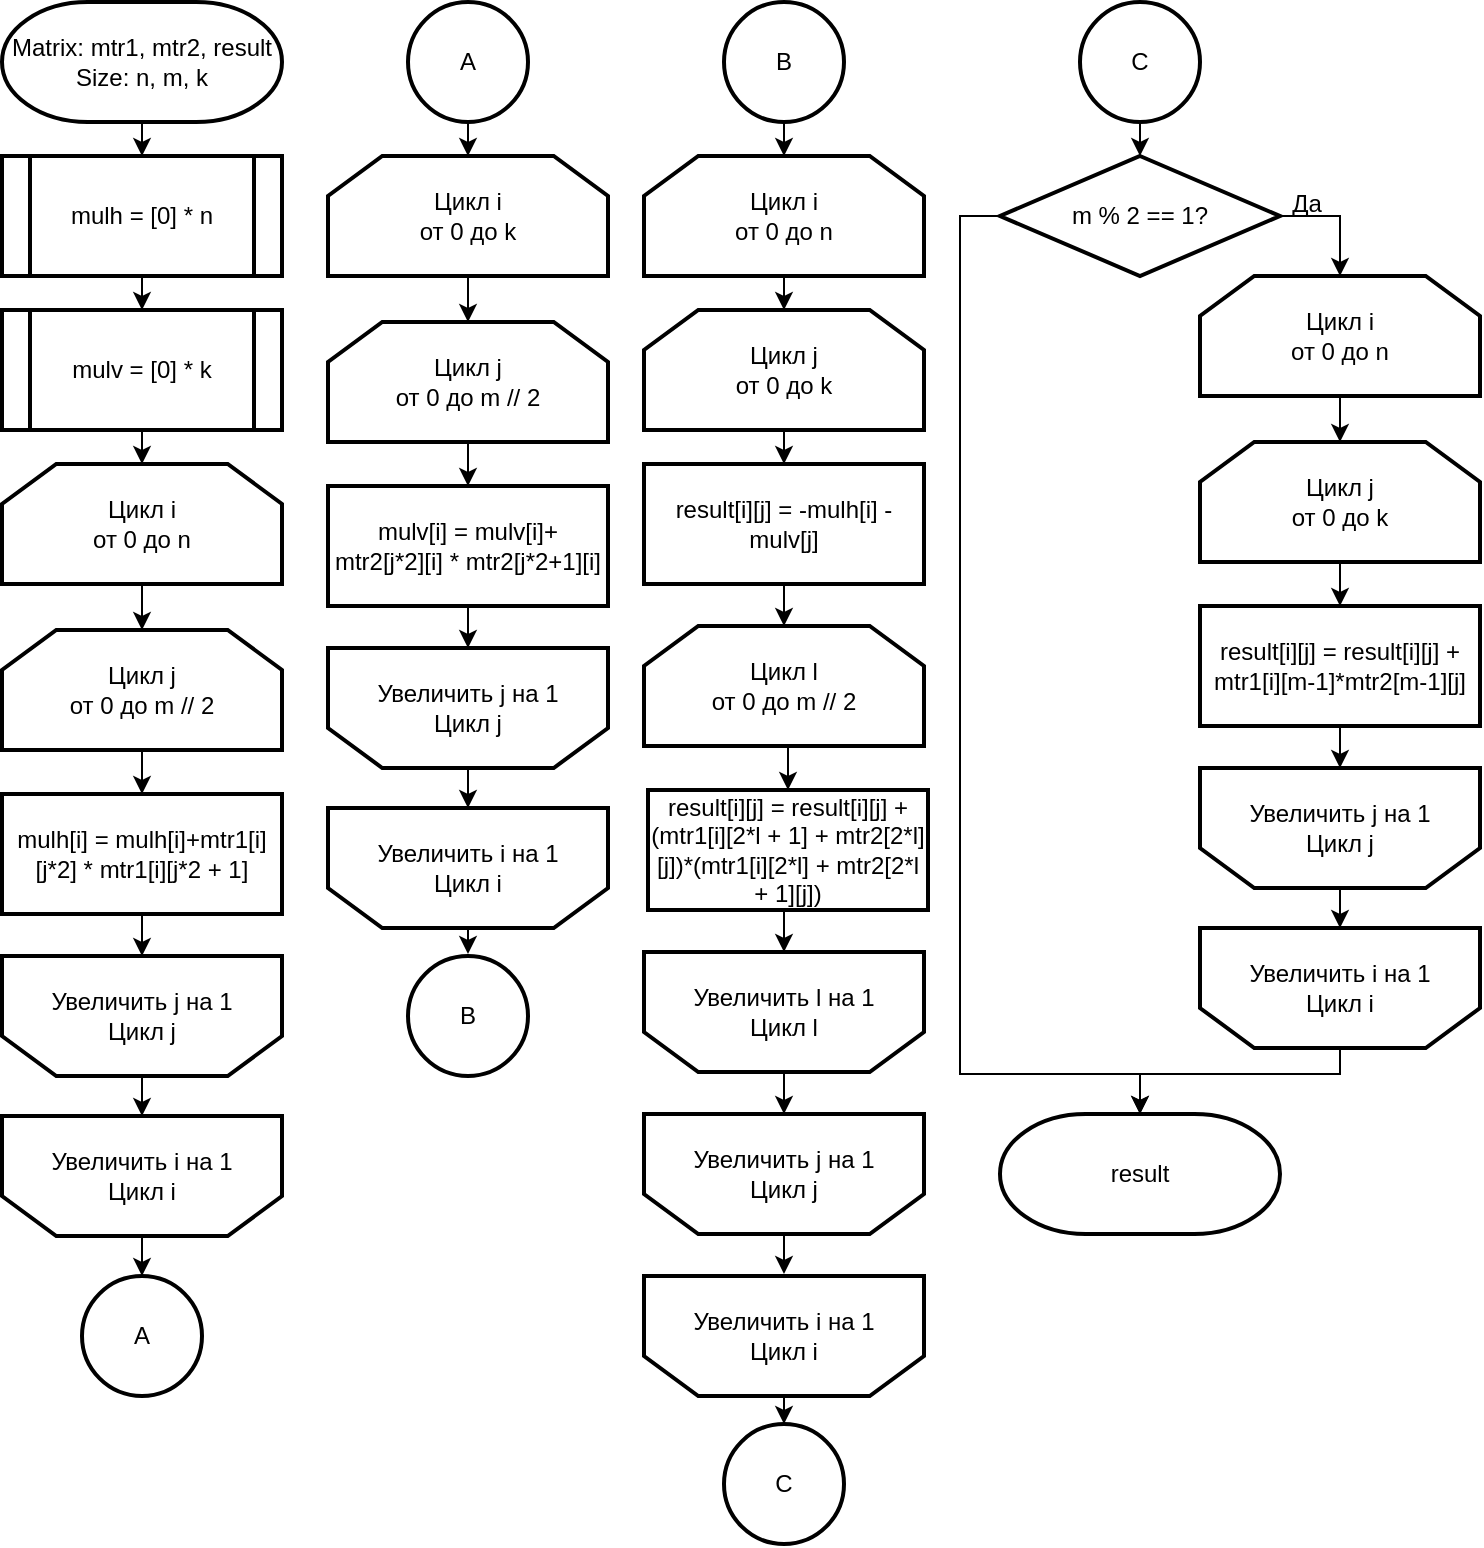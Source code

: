 <mxfile version="13.7.6" type="device"><diagram id="rS2bClkxQENwXCwaj_Ks" name="Page-1"><mxGraphModel dx="1382" dy="764" grid="0" gridSize="10" guides="1" tooltips="1" connect="1" arrows="1" fold="1" page="1" pageScale="1" pageWidth="827" pageHeight="1169" math="0" shadow="0"><root><mxCell id="0"/><mxCell id="1" parent="0"/><mxCell id="GzjgGT_qr_efFjNHgkAC-22" style="edgeStyle=orthogonalEdgeStyle;rounded=0;orthogonalLoop=1;jettySize=auto;html=1;exitX=0.5;exitY=1;exitDx=0;exitDy=0;exitPerimeter=0;entryX=0.5;entryY=0;entryDx=0;entryDy=0;" edge="1" parent="1" source="GzjgGT_qr_efFjNHgkAC-2"><mxGeometry relative="1" as="geometry"><mxPoint x="113" y="90" as="targetPoint"/></mxGeometry></mxCell><mxCell id="GzjgGT_qr_efFjNHgkAC-2" value="Matrix: mtr1, mtr2, result&lt;br&gt;Size: n, m, k" style="strokeWidth=2;html=1;shape=mxgraph.flowchart.terminator;whiteSpace=wrap;" vertex="1" parent="1"><mxGeometry x="43" y="13" width="140" height="60" as="geometry"/></mxCell><mxCell id="GzjgGT_qr_efFjNHgkAC-3" style="edgeStyle=orthogonalEdgeStyle;rounded=0;orthogonalLoop=1;jettySize=auto;html=1;exitX=0.5;exitY=1;exitDx=0;exitDy=0;exitPerimeter=0;entryX=0.5;entryY=0;entryDx=0;entryDy=0;entryPerimeter=0;" edge="1" parent="1" target="GzjgGT_qr_efFjNHgkAC-8"><mxGeometry relative="1" as="geometry"><mxPoint x="113" y="305" as="sourcePoint"/></mxGeometry></mxCell><mxCell id="GzjgGT_qr_efFjNHgkAC-4" value="Цикл i&lt;br&gt;от 0 до n" style="strokeWidth=2;html=1;shape=stencil(rZVNb4MwDIZ/Ta5VIFpXjlPWnapeetg5pe6ICgkKWbv9+6W4aHwMxrxKHPBreB9sbIUJWWWqBBZzowpg4pnF8cbaMggbXWgfwnCbYWLJMbxgmKwwVFUJqUftrJxW+xwwU3lnT3DRB39z0CYDh65izfhTeOZ6CZlaY4KJtqbqZFr5YKa0Ce/yDzTjiwfEfN5ijMpAKMCD66jf5W1RYPELmRTNI+0IpG5FDfc30uvfSRGNtKZ0r8+KZsK2hLr4gsc9XLKayduReAm1OlIvm60jVDfCEzIoYwso5F6lpzdn383hx68s1XW5B4kmXdgztIau16upBjQOuTYth8d/O/QaeAeLJcGC39mBUgblb6S5rWBiaIM+mIhaHRkjIY/WwcR8HXWe4zkyNroDg1rFc60WvgA=);whiteSpace=wrap;" vertex="1" parent="1"><mxGeometry x="43" y="244" width="140" height="60" as="geometry"/></mxCell><mxCell id="GzjgGT_qr_efFjNHgkAC-5" style="edgeStyle=orthogonalEdgeStyle;rounded=0;orthogonalLoop=1;jettySize=auto;html=1;exitX=0.5;exitY=0;exitDx=0;exitDy=0;exitPerimeter=0;entryX=0.5;entryY=0;entryDx=0;entryDy=0;entryPerimeter=0;" edge="1" parent="1" source="GzjgGT_qr_efFjNHgkAC-6"><mxGeometry relative="1" as="geometry"><mxPoint x="113" y="650" as="targetPoint"/></mxGeometry></mxCell><mxCell id="GzjgGT_qr_efFjNHgkAC-6" value="&lt;span style=&quot;background-color: rgb(255 , 255 , 255)&quot;&gt;Увеличить i на 1&lt;/span&gt;&lt;br&gt;&lt;span style=&quot;background-color: rgb(255 , 255 , 255)&quot;&gt;Цикл i&lt;/span&gt;" style="strokeWidth=2;html=1;shape=stencil(rZVNb4MwDIZ/Ta5VIFpXjlPWnapeetg5pe6ICgkKWbv9+6W4aHwMxrxKHPBreB9sbIUJWWWqBBZzowpg4pnF8cbaMggbXWgfwnCbYWLJMbxgmKwwVFUJqUftrJxW+xwwU3lnT3DRB39z0CYDh65izfhTeOZ6CZlaY4KJtqbqZFr5YKa0Ce/yDzTjiwfEfN5ijMpAKMCD66jf5W1RYPELmRTNI+0IpG5FDfc30uvfSRGNtKZ0r8+KZsK2hLr4gsc9XLKayduReAm1OlIvm60jVDfCEzIoYwso5F6lpzdn383hx68s1XW5B4kmXdgztIau16upBjQOuTYth8d/O/QaeAeLJcGC39mBUgblb6S5rWBiaIM+mIhaHRkjIY/WwcR8HXWe4zkyNroDg1rFc60WvgA=);whiteSpace=wrap;flipV=1;" vertex="1" parent="1"><mxGeometry x="43" y="570" width="140" height="60" as="geometry"/></mxCell><mxCell id="GzjgGT_qr_efFjNHgkAC-8" value="Цикл j&lt;br&gt;от 0 до m // 2" style="strokeWidth=2;html=1;shape=stencil(rZVNb4MwDIZ/Ta5VIFpXjlPWnapeetg5pe6ICgkKWbv9+6W4aHwMxrxKHPBreB9sbIUJWWWqBBZzowpg4pnF8cbaMggbXWgfwnCbYWLJMbxgmKwwVFUJqUftrJxW+xwwU3lnT3DRB39z0CYDh65izfhTeOZ6CZlaY4KJtqbqZFr5YKa0Ce/yDzTjiwfEfN5ijMpAKMCD66jf5W1RYPELmRTNI+0IpG5FDfc30uvfSRGNtKZ0r8+KZsK2hLr4gsc9XLKayduReAm1OlIvm60jVDfCEzIoYwso5F6lpzdn383hx68s1XW5B4kmXdgztIau16upBjQOuTYth8d/O/QaeAeLJcGC39mBUgblb6S5rWBiaIM+mIhaHRkjIY/WwcR8HXWe4zkyNroDg1rFc60WvgA=);whiteSpace=wrap;" vertex="1" parent="1"><mxGeometry x="43" y="327" width="140" height="60" as="geometry"/></mxCell><mxCell id="GzjgGT_qr_efFjNHgkAC-9" style="edgeStyle=orthogonalEdgeStyle;rounded=0;orthogonalLoop=1;jettySize=auto;html=1;exitX=0.5;exitY=0;exitDx=0;exitDy=0;exitPerimeter=0;entryX=0.5;entryY=1;entryDx=0;entryDy=0;entryPerimeter=0;" edge="1" parent="1" source="GzjgGT_qr_efFjNHgkAC-10" target="GzjgGT_qr_efFjNHgkAC-6"><mxGeometry relative="1" as="geometry"/></mxCell><mxCell id="GzjgGT_qr_efFjNHgkAC-10" value="&lt;span style=&quot;background-color: rgb(255 , 255 , 255)&quot;&gt;Увеличить j на 1&lt;/span&gt;&lt;br&gt;&lt;span style=&quot;background-color: rgb(255 , 255 , 255)&quot;&gt;Цикл j&lt;/span&gt;" style="strokeWidth=2;html=1;shape=stencil(rZVNb4MwDIZ/Ta5VIFpXjlPWnapeetg5pe6ICgkKWbv9+6W4aHwMxrxKHPBreB9sbIUJWWWqBBZzowpg4pnF8cbaMggbXWgfwnCbYWLJMbxgmKwwVFUJqUftrJxW+xwwU3lnT3DRB39z0CYDh65izfhTeOZ6CZlaY4KJtqbqZFr5YKa0Ce/yDzTjiwfEfN5ijMpAKMCD66jf5W1RYPELmRTNI+0IpG5FDfc30uvfSRGNtKZ0r8+KZsK2hLr4gsc9XLKayduReAm1OlIvm60jVDfCEzIoYwso5F6lpzdn383hx68s1XW5B4kmXdgztIau16upBjQOuTYth8d/O/QaeAeLJcGC39mBUgblb6S5rWBiaIM+mIhaHRkjIY/WwcR8HXWe4zkyNroDg1rFc60WvgA=);whiteSpace=wrap;flipV=1;" vertex="1" parent="1"><mxGeometry x="43" y="490" width="140" height="60" as="geometry"/></mxCell><mxCell id="GzjgGT_qr_efFjNHgkAC-11" style="edgeStyle=orthogonalEdgeStyle;rounded=0;orthogonalLoop=1;jettySize=auto;html=1;exitX=0.5;exitY=1;exitDx=0;exitDy=0;exitPerimeter=0;entryX=0.5;entryY=0;entryDx=0;entryDy=0;" edge="1" parent="1" target="GzjgGT_qr_efFjNHgkAC-16"><mxGeometry relative="1" as="geometry"><mxPoint x="113" y="387" as="sourcePoint"/></mxGeometry></mxCell><mxCell id="GzjgGT_qr_efFjNHgkAC-13" style="edgeStyle=orthogonalEdgeStyle;rounded=0;orthogonalLoop=1;jettySize=auto;html=1;exitX=0.5;exitY=0;exitDx=0;exitDy=0;exitPerimeter=0;entryX=0.5;entryY=1;entryDx=0;entryDy=0;entryPerimeter=0;" edge="1" parent="1" target="GzjgGT_qr_efFjNHgkAC-10"><mxGeometry relative="1" as="geometry"><mxPoint x="113" y="469" as="sourcePoint"/></mxGeometry></mxCell><mxCell id="GzjgGT_qr_efFjNHgkAC-16" value="mulh[i] = mulh[i]+mtr1[i][j*2] * mtr1[i][j*2 + 1]" style="whiteSpace=wrap;html=1;strokeWidth=2;" vertex="1" parent="1"><mxGeometry x="43" y="409" width="140" height="60" as="geometry"/></mxCell><mxCell id="GzjgGT_qr_efFjNHgkAC-23" style="edgeStyle=orthogonalEdgeStyle;rounded=0;orthogonalLoop=1;jettySize=auto;html=1;exitX=0.5;exitY=1;exitDx=0;exitDy=0;entryX=0.5;entryY=0;entryDx=0;entryDy=0;" edge="1" parent="1"><mxGeometry relative="1" as="geometry"><mxPoint x="113" y="150" as="sourcePoint"/><mxPoint x="113" y="167" as="targetPoint"/></mxGeometry></mxCell><mxCell id="GzjgGT_qr_efFjNHgkAC-24" style="edgeStyle=orthogonalEdgeStyle;rounded=0;orthogonalLoop=1;jettySize=auto;html=1;exitX=0.5;exitY=1;exitDx=0;exitDy=0;entryX=0.5;entryY=0;entryDx=0;entryDy=0;entryPerimeter=0;" edge="1" parent="1" target="GzjgGT_qr_efFjNHgkAC-4"><mxGeometry relative="1" as="geometry"><mxPoint x="113" y="227" as="sourcePoint"/></mxGeometry></mxCell><mxCell id="GzjgGT_qr_efFjNHgkAC-20" value="A" style="ellipse;whiteSpace=wrap;html=1;aspect=fixed;strokeWidth=2;" vertex="1" parent="1"><mxGeometry x="83" y="650" width="60" height="60" as="geometry"/></mxCell><mxCell id="GzjgGT_qr_efFjNHgkAC-36" style="edgeStyle=orthogonalEdgeStyle;rounded=0;orthogonalLoop=1;jettySize=auto;html=1;exitX=0.5;exitY=1;exitDx=0;exitDy=0;entryX=0.5;entryY=0;entryDx=0;entryDy=0;entryPerimeter=0;" edge="1" parent="1" source="GzjgGT_qr_efFjNHgkAC-26" target="GzjgGT_qr_efFjNHgkAC-28"><mxGeometry relative="1" as="geometry"/></mxCell><mxCell id="GzjgGT_qr_efFjNHgkAC-26" value="A" style="ellipse;whiteSpace=wrap;html=1;aspect=fixed;strokeWidth=2;" vertex="1" parent="1"><mxGeometry x="246" y="13" width="60" height="60" as="geometry"/></mxCell><mxCell id="GzjgGT_qr_efFjNHgkAC-27" style="edgeStyle=orthogonalEdgeStyle;rounded=0;orthogonalLoop=1;jettySize=auto;html=1;exitX=0.5;exitY=1;exitDx=0;exitDy=0;exitPerimeter=0;entryX=0.5;entryY=0;entryDx=0;entryDy=0;entryPerimeter=0;" edge="1" parent="1" target="GzjgGT_qr_efFjNHgkAC-30"><mxGeometry relative="1" as="geometry"><mxPoint x="276" y="151" as="sourcePoint"/></mxGeometry></mxCell><mxCell id="GzjgGT_qr_efFjNHgkAC-28" value="Цикл i&lt;br&gt;от 0 до k" style="strokeWidth=2;html=1;shape=stencil(rZVNb4MwDIZ/Ta5VIFpXjlPWnapeetg5pe6ICgkKWbv9+6W4aHwMxrxKHPBreB9sbIUJWWWqBBZzowpg4pnF8cbaMggbXWgfwnCbYWLJMbxgmKwwVFUJqUftrJxW+xwwU3lnT3DRB39z0CYDh65izfhTeOZ6CZlaY4KJtqbqZFr5YKa0Ce/yDzTjiwfEfN5ijMpAKMCD66jf5W1RYPELmRTNI+0IpG5FDfc30uvfSRGNtKZ0r8+KZsK2hLr4gsc9XLKayduReAm1OlIvm60jVDfCEzIoYwso5F6lpzdn383hx68s1XW5B4kmXdgztIau16upBjQOuTYth8d/O/QaeAeLJcGC39mBUgblb6S5rWBiaIM+mIhaHRkjIY/WwcR8HXWe4zkyNroDg1rFc60WvgA=);whiteSpace=wrap;" vertex="1" parent="1"><mxGeometry x="206" y="90" width="140" height="60" as="geometry"/></mxCell><mxCell id="GzjgGT_qr_efFjNHgkAC-40" style="edgeStyle=orthogonalEdgeStyle;rounded=0;orthogonalLoop=1;jettySize=auto;html=1;exitX=0.5;exitY=0;exitDx=0;exitDy=0;exitPerimeter=0;" edge="1" parent="1" source="GzjgGT_qr_efFjNHgkAC-29"><mxGeometry relative="1" as="geometry"><mxPoint x="276" y="489" as="targetPoint"/></mxGeometry></mxCell><mxCell id="GzjgGT_qr_efFjNHgkAC-29" value="&lt;span style=&quot;background-color: rgb(255 , 255 , 255)&quot;&gt;Увеличить i на 1&lt;/span&gt;&lt;br&gt;&lt;span style=&quot;background-color: rgb(255 , 255 , 255)&quot;&gt;Цикл i&lt;/span&gt;" style="strokeWidth=2;html=1;shape=stencil(rZVNb4MwDIZ/Ta5VIFpXjlPWnapeetg5pe6ICgkKWbv9+6W4aHwMxrxKHPBreB9sbIUJWWWqBBZzowpg4pnF8cbaMggbXWgfwnCbYWLJMbxgmKwwVFUJqUftrJxW+xwwU3lnT3DRB39z0CYDh65izfhTeOZ6CZlaY4KJtqbqZFr5YKa0Ce/yDzTjiwfEfN5ijMpAKMCD66jf5W1RYPELmRTNI+0IpG5FDfc30uvfSRGNtKZ0r8+KZsK2hLr4gsc9XLKayduReAm1OlIvm60jVDfCEzIoYwso5F6lpzdn383hx68s1XW5B4kmXdgztIau16upBjQOuTYth8d/O/QaeAeLJcGC39mBUgblb6S5rWBiaIM+mIhaHRkjIY/WwcR8HXWe4zkyNroDg1rFc60WvgA=);whiteSpace=wrap;flipV=1;" vertex="1" parent="1"><mxGeometry x="206" y="416" width="140" height="60" as="geometry"/></mxCell><mxCell id="GzjgGT_qr_efFjNHgkAC-30" value="Цикл j&lt;br&gt;от 0 до m // 2" style="strokeWidth=2;html=1;shape=stencil(rZVNb4MwDIZ/Ta5VIFpXjlPWnapeetg5pe6ICgkKWbv9+6W4aHwMxrxKHPBreB9sbIUJWWWqBBZzowpg4pnF8cbaMggbXWgfwnCbYWLJMbxgmKwwVFUJqUftrJxW+xwwU3lnT3DRB39z0CYDh65izfhTeOZ6CZlaY4KJtqbqZFr5YKa0Ce/yDzTjiwfEfN5ijMpAKMCD66jf5W1RYPELmRTNI+0IpG5FDfc30uvfSRGNtKZ0r8+KZsK2hLr4gsc9XLKayduReAm1OlIvm60jVDfCEzIoYwso5F6lpzdn383hx68s1XW5B4kmXdgztIau16upBjQOuTYth8d/O/QaeAeLJcGC39mBUgblb6S5rWBiaIM+mIhaHRkjIY/WwcR8HXWe4zkyNroDg1rFc60WvgA=);whiteSpace=wrap;" vertex="1" parent="1"><mxGeometry x="206" y="173" width="140" height="60" as="geometry"/></mxCell><mxCell id="GzjgGT_qr_efFjNHgkAC-31" style="edgeStyle=orthogonalEdgeStyle;rounded=0;orthogonalLoop=1;jettySize=auto;html=1;exitX=0.5;exitY=0;exitDx=0;exitDy=0;exitPerimeter=0;entryX=0.5;entryY=1;entryDx=0;entryDy=0;entryPerimeter=0;" edge="1" parent="1" source="GzjgGT_qr_efFjNHgkAC-32" target="GzjgGT_qr_efFjNHgkAC-29"><mxGeometry relative="1" as="geometry"/></mxCell><mxCell id="GzjgGT_qr_efFjNHgkAC-32" value="&lt;span style=&quot;background-color: rgb(255 , 255 , 255)&quot;&gt;Увеличить j на 1&lt;/span&gt;&lt;br&gt;&lt;span style=&quot;background-color: rgb(255 , 255 , 255)&quot;&gt;Цикл j&lt;/span&gt;" style="strokeWidth=2;html=1;shape=stencil(rZVNb4MwDIZ/Ta5VIFpXjlPWnapeetg5pe6ICgkKWbv9+6W4aHwMxrxKHPBreB9sbIUJWWWqBBZzowpg4pnF8cbaMggbXWgfwnCbYWLJMbxgmKwwVFUJqUftrJxW+xwwU3lnT3DRB39z0CYDh65izfhTeOZ6CZlaY4KJtqbqZFr5YKa0Ce/yDzTjiwfEfN5ijMpAKMCD66jf5W1RYPELmRTNI+0IpG5FDfc30uvfSRGNtKZ0r8+KZsK2hLr4gsc9XLKayduReAm1OlIvm60jVDfCEzIoYwso5F6lpzdn383hx68s1XW5B4kmXdgztIau16upBjQOuTYth8d/O/QaeAeLJcGC39mBUgblb6S5rWBiaIM+mIhaHRkjIY/WwcR8HXWe4zkyNroDg1rFc60WvgA=);whiteSpace=wrap;flipV=1;" vertex="1" parent="1"><mxGeometry x="206" y="336" width="140" height="60" as="geometry"/></mxCell><mxCell id="GzjgGT_qr_efFjNHgkAC-33" style="edgeStyle=orthogonalEdgeStyle;rounded=0;orthogonalLoop=1;jettySize=auto;html=1;exitX=0.5;exitY=1;exitDx=0;exitDy=0;exitPerimeter=0;entryX=0.5;entryY=0;entryDx=0;entryDy=0;" edge="1" parent="1" target="GzjgGT_qr_efFjNHgkAC-35"><mxGeometry relative="1" as="geometry"><mxPoint x="276" y="233" as="sourcePoint"/></mxGeometry></mxCell><mxCell id="GzjgGT_qr_efFjNHgkAC-34" style="edgeStyle=orthogonalEdgeStyle;rounded=0;orthogonalLoop=1;jettySize=auto;html=1;exitX=0.5;exitY=0;exitDx=0;exitDy=0;exitPerimeter=0;entryX=0.5;entryY=1;entryDx=0;entryDy=0;entryPerimeter=0;" edge="1" parent="1" target="GzjgGT_qr_efFjNHgkAC-32"><mxGeometry relative="1" as="geometry"><mxPoint x="276" y="315" as="sourcePoint"/></mxGeometry></mxCell><mxCell id="GzjgGT_qr_efFjNHgkAC-35" value="mulv[i] = mulv[i]+&lt;br&gt;mtr2[j*2][i] * mtr2[j*2+1][i]" style="whiteSpace=wrap;html=1;strokeWidth=2;" vertex="1" parent="1"><mxGeometry x="206" y="255" width="140" height="60" as="geometry"/></mxCell><mxCell id="GzjgGT_qr_efFjNHgkAC-37" value="&lt;span&gt;mulh = [0] * n&lt;/span&gt;" style="shape=process;whiteSpace=wrap;html=1;backgroundOutline=1;strokeWidth=2;" vertex="1" parent="1"><mxGeometry x="43" y="90" width="140" height="60" as="geometry"/></mxCell><mxCell id="GzjgGT_qr_efFjNHgkAC-38" value="mulv = [0] * k" style="shape=process;whiteSpace=wrap;html=1;backgroundOutline=1;strokeWidth=2;" vertex="1" parent="1"><mxGeometry x="43" y="167" width="140" height="60" as="geometry"/></mxCell><mxCell id="GzjgGT_qr_efFjNHgkAC-39" value="B" style="ellipse;whiteSpace=wrap;html=1;aspect=fixed;strokeWidth=2;" vertex="1" parent="1"><mxGeometry x="246" y="490" width="60" height="60" as="geometry"/></mxCell><mxCell id="GzjgGT_qr_efFjNHgkAC-52" style="edgeStyle=orthogonalEdgeStyle;rounded=0;orthogonalLoop=1;jettySize=auto;html=1;exitX=0.5;exitY=1;exitDx=0;exitDy=0;entryX=0.5;entryY=0;entryDx=0;entryDy=0;entryPerimeter=0;" edge="1" parent="1" source="GzjgGT_qr_efFjNHgkAC-42" target="GzjgGT_qr_efFjNHgkAC-44"><mxGeometry relative="1" as="geometry"/></mxCell><mxCell id="GzjgGT_qr_efFjNHgkAC-42" value="B" style="ellipse;whiteSpace=wrap;html=1;aspect=fixed;strokeWidth=2;" vertex="1" parent="1"><mxGeometry x="404" y="13" width="60" height="60" as="geometry"/></mxCell><mxCell id="GzjgGT_qr_efFjNHgkAC-43" style="edgeStyle=orthogonalEdgeStyle;rounded=0;orthogonalLoop=1;jettySize=auto;html=1;exitX=0.5;exitY=1;exitDx=0;exitDy=0;exitPerimeter=0;entryX=0.5;entryY=0;entryDx=0;entryDy=0;entryPerimeter=0;" edge="1" parent="1" target="GzjgGT_qr_efFjNHgkAC-46"><mxGeometry relative="1" as="geometry"><mxPoint x="434" y="151" as="sourcePoint"/></mxGeometry></mxCell><mxCell id="GzjgGT_qr_efFjNHgkAC-44" value="Цикл i&lt;br&gt;от 0 до n" style="strokeWidth=2;html=1;shape=stencil(rZVNb4MwDIZ/Ta5VIFpXjlPWnapeetg5pe6ICgkKWbv9+6W4aHwMxrxKHPBreB9sbIUJWWWqBBZzowpg4pnF8cbaMggbXWgfwnCbYWLJMbxgmKwwVFUJqUftrJxW+xwwU3lnT3DRB39z0CYDh65izfhTeOZ6CZlaY4KJtqbqZFr5YKa0Ce/yDzTjiwfEfN5ijMpAKMCD66jf5W1RYPELmRTNI+0IpG5FDfc30uvfSRGNtKZ0r8+KZsK2hLr4gsc9XLKayduReAm1OlIvm60jVDfCEzIoYwso5F6lpzdn383hx68s1XW5B4kmXdgztIau16upBjQOuTYth8d/O/QaeAeLJcGC39mBUgblb6S5rWBiaIM+mIhaHRkjIY/WwcR8HXWe4zkyNroDg1rFc60WvgA=);whiteSpace=wrap;" vertex="1" parent="1"><mxGeometry x="364" y="90" width="140" height="60" as="geometry"/></mxCell><mxCell id="GzjgGT_qr_efFjNHgkAC-61" style="edgeStyle=orthogonalEdgeStyle;rounded=0;orthogonalLoop=1;jettySize=auto;html=1;exitX=0.5;exitY=0;exitDx=0;exitDy=0;exitPerimeter=0;entryX=0.5;entryY=0;entryDx=0;entryDy=0;" edge="1" parent="1" source="GzjgGT_qr_efFjNHgkAC-45" target="GzjgGT_qr_efFjNHgkAC-60"><mxGeometry relative="1" as="geometry"/></mxCell><mxCell id="GzjgGT_qr_efFjNHgkAC-45" value="&lt;span style=&quot;background-color: rgb(255 , 255 , 255)&quot;&gt;Увеличить i на 1&lt;/span&gt;&lt;br&gt;&lt;span style=&quot;background-color: rgb(255 , 255 , 255)&quot;&gt;Цикл i&lt;/span&gt;" style="strokeWidth=2;html=1;shape=stencil(rZVNb4MwDIZ/Ta5VIFpXjlPWnapeetg5pe6ICgkKWbv9+6W4aHwMxrxKHPBreB9sbIUJWWWqBBZzowpg4pnF8cbaMggbXWgfwnCbYWLJMbxgmKwwVFUJqUftrJxW+xwwU3lnT3DRB39z0CYDh65izfhTeOZ6CZlaY4KJtqbqZFr5YKa0Ce/yDzTjiwfEfN5ijMpAKMCD66jf5W1RYPELmRTNI+0IpG5FDfc30uvfSRGNtKZ0r8+KZsK2hLr4gsc9XLKayduReAm1OlIvm60jVDfCEzIoYwso5F6lpzdn383hx68s1XW5B4kmXdgztIau16upBjQOuTYth8d/O/QaeAeLJcGC39mBUgblb6S5rWBiaIM+mIhaHRkjIY/WwcR8HXWe4zkyNroDg1rFc60WvgA=);whiteSpace=wrap;flipV=1;" vertex="1" parent="1"><mxGeometry x="364" y="650" width="140" height="60" as="geometry"/></mxCell><mxCell id="GzjgGT_qr_efFjNHgkAC-59" style="edgeStyle=orthogonalEdgeStyle;rounded=0;orthogonalLoop=1;jettySize=auto;html=1;exitX=0.5;exitY=1;exitDx=0;exitDy=0;exitPerimeter=0;entryX=0.5;entryY=0;entryDx=0;entryDy=0;" edge="1" parent="1" source="GzjgGT_qr_efFjNHgkAC-46" target="GzjgGT_qr_efFjNHgkAC-53"><mxGeometry relative="1" as="geometry"/></mxCell><mxCell id="GzjgGT_qr_efFjNHgkAC-46" value="Цикл j&lt;br&gt;от 0 до k" style="strokeWidth=2;html=1;shape=stencil(rZVNb4MwDIZ/Ta5VIFpXjlPWnapeetg5pe6ICgkKWbv9+6W4aHwMxrxKHPBreB9sbIUJWWWqBBZzowpg4pnF8cbaMggbXWgfwnCbYWLJMbxgmKwwVFUJqUftrJxW+xwwU3lnT3DRB39z0CYDh65izfhTeOZ6CZlaY4KJtqbqZFr5YKa0Ce/yDzTjiwfEfN5ijMpAKMCD66jf5W1RYPELmRTNI+0IpG5FDfc30uvfSRGNtKZ0r8+KZsK2hLr4gsc9XLKayduReAm1OlIvm60jVDfCEzIoYwso5F6lpzdn383hx68s1XW5B4kmXdgztIau16upBjQOuTYth8d/O/QaeAeLJcGC39mBUgblb6S5rWBiaIM+mIhaHRkjIY/WwcR8HXWe4zkyNroDg1rFc60WvgA=);whiteSpace=wrap;" vertex="1" parent="1"><mxGeometry x="364" y="167" width="140" height="60" as="geometry"/></mxCell><mxCell id="GzjgGT_qr_efFjNHgkAC-47" style="edgeStyle=orthogonalEdgeStyle;rounded=0;orthogonalLoop=1;jettySize=auto;html=1;exitX=0.5;exitY=0;exitDx=0;exitDy=0;exitPerimeter=0;entryX=0.5;entryY=1;entryDx=0;entryDy=0;entryPerimeter=0;" edge="1" parent="1" source="GzjgGT_qr_efFjNHgkAC-48"><mxGeometry relative="1" as="geometry"><mxPoint x="434" y="649" as="targetPoint"/></mxGeometry></mxCell><mxCell id="GzjgGT_qr_efFjNHgkAC-48" value="&lt;span style=&quot;background-color: rgb(255 , 255 , 255)&quot;&gt;Увеличить j на 1&lt;/span&gt;&lt;br&gt;&lt;span style=&quot;background-color: rgb(255 , 255 , 255)&quot;&gt;Цикл j&lt;/span&gt;" style="strokeWidth=2;html=1;shape=stencil(rZVNb4MwDIZ/Ta5VIFpXjlPWnapeetg5pe6ICgkKWbv9+6W4aHwMxrxKHPBreB9sbIUJWWWqBBZzowpg4pnF8cbaMggbXWgfwnCbYWLJMbxgmKwwVFUJqUftrJxW+xwwU3lnT3DRB39z0CYDh65izfhTeOZ6CZlaY4KJtqbqZFr5YKa0Ce/yDzTjiwfEfN5ijMpAKMCD66jf5W1RYPELmRTNI+0IpG5FDfc30uvfSRGNtKZ0r8+KZsK2hLr4gsc9XLKayduReAm1OlIvm60jVDfCEzIoYwso5F6lpzdn383hx68s1XW5B4kmXdgztIau16upBjQOuTYth8d/O/QaeAeLJcGC39mBUgblb6S5rWBiaIM+mIhaHRkjIY/WwcR8HXWe4zkyNroDg1rFc60WvgA=);whiteSpace=wrap;flipV=1;" vertex="1" parent="1"><mxGeometry x="364" y="569" width="140" height="60" as="geometry"/></mxCell><mxCell id="GzjgGT_qr_efFjNHgkAC-50" style="edgeStyle=orthogonalEdgeStyle;rounded=0;orthogonalLoop=1;jettySize=auto;html=1;exitX=0.5;exitY=0;exitDx=0;exitDy=0;exitPerimeter=0;entryX=0.5;entryY=1;entryDx=0;entryDy=0;entryPerimeter=0;" edge="1" parent="1" target="GzjgGT_qr_efFjNHgkAC-48"><mxGeometry relative="1" as="geometry"><mxPoint x="434" y="548" as="sourcePoint"/></mxGeometry></mxCell><mxCell id="GzjgGT_qr_efFjNHgkAC-58" style="edgeStyle=orthogonalEdgeStyle;rounded=0;orthogonalLoop=1;jettySize=auto;html=1;exitX=0.5;exitY=1;exitDx=0;exitDy=0;entryX=0.5;entryY=1;entryDx=0;entryDy=0;entryPerimeter=0;" edge="1" parent="1" source="GzjgGT_qr_efFjNHgkAC-51" target="GzjgGT_qr_efFjNHgkAC-55"><mxGeometry relative="1" as="geometry"/></mxCell><mxCell id="GzjgGT_qr_efFjNHgkAC-51" value="result[i][j] = result[i][j] + (mtr1[i][2*l + 1] + mtr2[2*l][j])*(mtr1[i][2*l] + mtr2[2*l + 1][j])" style="whiteSpace=wrap;html=1;strokeWidth=2;" vertex="1" parent="1"><mxGeometry x="366" y="407" width="140" height="60" as="geometry"/></mxCell><mxCell id="GzjgGT_qr_efFjNHgkAC-56" style="edgeStyle=orthogonalEdgeStyle;rounded=0;orthogonalLoop=1;jettySize=auto;html=1;exitX=0.5;exitY=1;exitDx=0;exitDy=0;entryX=0.5;entryY=0;entryDx=0;entryDy=0;entryPerimeter=0;" edge="1" parent="1" source="GzjgGT_qr_efFjNHgkAC-53" target="GzjgGT_qr_efFjNHgkAC-54"><mxGeometry relative="1" as="geometry"/></mxCell><mxCell id="GzjgGT_qr_efFjNHgkAC-53" value="result[i][j] = -mulh[i] - mulv[j]" style="whiteSpace=wrap;html=1;strokeWidth=2;" vertex="1" parent="1"><mxGeometry x="364" y="244" width="140" height="60" as="geometry"/></mxCell><mxCell id="GzjgGT_qr_efFjNHgkAC-57" style="edgeStyle=orthogonalEdgeStyle;rounded=0;orthogonalLoop=1;jettySize=auto;html=1;exitX=0.5;exitY=1;exitDx=0;exitDy=0;exitPerimeter=0;entryX=0.5;entryY=0;entryDx=0;entryDy=0;" edge="1" parent="1" source="GzjgGT_qr_efFjNHgkAC-54" target="GzjgGT_qr_efFjNHgkAC-51"><mxGeometry relative="1" as="geometry"/></mxCell><mxCell id="GzjgGT_qr_efFjNHgkAC-54" value="Цикл l&lt;br&gt;от 0 до m // 2" style="strokeWidth=2;html=1;shape=stencil(rZVNb4MwDIZ/Ta5VIFpXjlPWnapeetg5pe6ICgkKWbv9+6W4aHwMxrxKHPBreB9sbIUJWWWqBBZzowpg4pnF8cbaMggbXWgfwnCbYWLJMbxgmKwwVFUJqUftrJxW+xwwU3lnT3DRB39z0CYDh65izfhTeOZ6CZlaY4KJtqbqZFr5YKa0Ce/yDzTjiwfEfN5ijMpAKMCD66jf5W1RYPELmRTNI+0IpG5FDfc30uvfSRGNtKZ0r8+KZsK2hLr4gsc9XLKayduReAm1OlIvm60jVDfCEzIoYwso5F6lpzdn383hx68s1XW5B4kmXdgztIau16upBjQOuTYth8d/O/QaeAeLJcGC39mBUgblb6S5rWBiaIM+mIhaHRkjIY/WwcR8HXWe4zkyNroDg1rFc60WvgA=);whiteSpace=wrap;" vertex="1" parent="1"><mxGeometry x="364" y="325" width="140" height="60" as="geometry"/></mxCell><mxCell id="GzjgGT_qr_efFjNHgkAC-55" value="&lt;span style=&quot;background-color: rgb(255 , 255 , 255)&quot;&gt;Увеличить l на 1&lt;/span&gt;&lt;br&gt;&lt;span style=&quot;background-color: rgb(255 , 255 , 255)&quot;&gt;Цикл l&lt;/span&gt;" style="strokeWidth=2;html=1;shape=stencil(rZVNb4MwDIZ/Ta5VIFpXjlPWnapeetg5pe6ICgkKWbv9+6W4aHwMxrxKHPBreB9sbIUJWWWqBBZzowpg4pnF8cbaMggbXWgfwnCbYWLJMbxgmKwwVFUJqUftrJxW+xwwU3lnT3DRB39z0CYDh65izfhTeOZ6CZlaY4KJtqbqZFr5YKa0Ce/yDzTjiwfEfN5ijMpAKMCD66jf5W1RYPELmRTNI+0IpG5FDfc30uvfSRGNtKZ0r8+KZsK2hLr4gsc9XLKayduReAm1OlIvm60jVDfCEzIoYwso5F6lpzdn383hx68s1XW5B4kmXdgztIau16upBjQOuTYth8d/O/QaeAeLJcGC39mBUgblb6S5rWBiaIM+mIhaHRkjIY/WwcR8HXWe4zkyNroDg1rFc60WvgA=);whiteSpace=wrap;flipV=1;" vertex="1" parent="1"><mxGeometry x="364" y="488" width="140" height="60" as="geometry"/></mxCell><mxCell id="GzjgGT_qr_efFjNHgkAC-60" value="C" style="ellipse;whiteSpace=wrap;html=1;aspect=fixed;strokeWidth=2;" vertex="1" parent="1"><mxGeometry x="404" y="724" width="60" height="60" as="geometry"/></mxCell><mxCell id="GzjgGT_qr_efFjNHgkAC-81" style="edgeStyle=orthogonalEdgeStyle;rounded=0;orthogonalLoop=1;jettySize=auto;html=1;exitX=0.5;exitY=1;exitDx=0;exitDy=0;entryX=0.5;entryY=0;entryDx=0;entryDy=0;" edge="1" parent="1" source="GzjgGT_qr_efFjNHgkAC-62" target="GzjgGT_qr_efFjNHgkAC-63"><mxGeometry relative="1" as="geometry"/></mxCell><mxCell id="GzjgGT_qr_efFjNHgkAC-62" value="C" style="ellipse;whiteSpace=wrap;html=1;aspect=fixed;strokeWidth=2;" vertex="1" parent="1"><mxGeometry x="582" y="13" width="60" height="60" as="geometry"/></mxCell><mxCell id="GzjgGT_qr_efFjNHgkAC-72" style="edgeStyle=orthogonalEdgeStyle;rounded=0;orthogonalLoop=1;jettySize=auto;html=1;exitX=1;exitY=0.5;exitDx=0;exitDy=0;entryX=0.5;entryY=0;entryDx=0;entryDy=0;entryPerimeter=0;" edge="1" parent="1" source="GzjgGT_qr_efFjNHgkAC-63" target="GzjgGT_qr_efFjNHgkAC-65"><mxGeometry relative="1" as="geometry"/></mxCell><mxCell id="GzjgGT_qr_efFjNHgkAC-79" style="edgeStyle=orthogonalEdgeStyle;rounded=0;orthogonalLoop=1;jettySize=auto;html=1;exitX=0;exitY=0.5;exitDx=0;exitDy=0;" edge="1" parent="1" source="GzjgGT_qr_efFjNHgkAC-63" target="GzjgGT_qr_efFjNHgkAC-75"><mxGeometry relative="1" as="geometry"><Array as="points"><mxPoint x="522" y="120"/><mxPoint x="522" y="549"/><mxPoint x="612" y="549"/></Array></mxGeometry></mxCell><mxCell id="GzjgGT_qr_efFjNHgkAC-63" value="m % 2 == 1?" style="rhombus;whiteSpace=wrap;html=1;strokeWidth=2;" vertex="1" parent="1"><mxGeometry x="542" y="90" width="140" height="60" as="geometry"/></mxCell><mxCell id="GzjgGT_qr_efFjNHgkAC-64" style="edgeStyle=orthogonalEdgeStyle;rounded=0;orthogonalLoop=1;jettySize=auto;html=1;exitX=0.5;exitY=1;exitDx=0;exitDy=0;exitPerimeter=0;entryX=0.5;entryY=0;entryDx=0;entryDy=0;entryPerimeter=0;" edge="1" parent="1" target="GzjgGT_qr_efFjNHgkAC-66"><mxGeometry relative="1" as="geometry"><mxPoint x="712" y="211" as="sourcePoint"/></mxGeometry></mxCell><mxCell id="GzjgGT_qr_efFjNHgkAC-65" value="Цикл i&lt;br&gt;от 0 до n" style="strokeWidth=2;html=1;shape=stencil(rZVNb4MwDIZ/Ta5VIFpXjlPWnapeetg5pe6ICgkKWbv9+6W4aHwMxrxKHPBreB9sbIUJWWWqBBZzowpg4pnF8cbaMggbXWgfwnCbYWLJMbxgmKwwVFUJqUftrJxW+xwwU3lnT3DRB39z0CYDh65izfhTeOZ6CZlaY4KJtqbqZFr5YKa0Ce/yDzTjiwfEfN5ijMpAKMCD66jf5W1RYPELmRTNI+0IpG5FDfc30uvfSRGNtKZ0r8+KZsK2hLr4gsc9XLKayduReAm1OlIvm60jVDfCEzIoYwso5F6lpzdn383hx68s1XW5B4kmXdgztIau16upBjQOuTYth8d/O/QaeAeLJcGC39mBUgblb6S5rWBiaIM+mIhaHRkjIY/WwcR8HXWe4zkyNroDg1rFc60WvgA=);whiteSpace=wrap;" vertex="1" parent="1"><mxGeometry x="642" y="150" width="140" height="60" as="geometry"/></mxCell><mxCell id="GzjgGT_qr_efFjNHgkAC-66" value="Цикл j&lt;br&gt;от 0 до k" style="strokeWidth=2;html=1;shape=stencil(rZVNb4MwDIZ/Ta5VIFpXjlPWnapeetg5pe6ICgkKWbv9+6W4aHwMxrxKHPBreB9sbIUJWWWqBBZzowpg4pnF8cbaMggbXWgfwnCbYWLJMbxgmKwwVFUJqUftrJxW+xwwU3lnT3DRB39z0CYDh65izfhTeOZ6CZlaY4KJtqbqZFr5YKa0Ce/yDzTjiwfEfN5ijMpAKMCD66jf5W1RYPELmRTNI+0IpG5FDfc30uvfSRGNtKZ0r8+KZsK2hLr4gsc9XLKayduReAm1OlIvm60jVDfCEzIoYwso5F6lpzdn383hx68s1XW5B4kmXdgztIau16upBjQOuTYth8d/O/QaeAeLJcGC39mBUgblb6S5rWBiaIM+mIhaHRkjIY/WwcR8HXWe4zkyNroDg1rFc60WvgA=);whiteSpace=wrap;" vertex="1" parent="1"><mxGeometry x="642" y="233" width="140" height="60" as="geometry"/></mxCell><mxCell id="GzjgGT_qr_efFjNHgkAC-80" style="edgeStyle=orthogonalEdgeStyle;rounded=0;orthogonalLoop=1;jettySize=auto;html=1;exitX=0.5;exitY=0;exitDx=0;exitDy=0;exitPerimeter=0;entryX=0.5;entryY=1;entryDx=0;entryDy=0;entryPerimeter=0;" edge="1" parent="1" source="GzjgGT_qr_efFjNHgkAC-67" target="GzjgGT_qr_efFjNHgkAC-73"><mxGeometry relative="1" as="geometry"/></mxCell><mxCell id="GzjgGT_qr_efFjNHgkAC-67" value="&lt;span style=&quot;background-color: rgb(255 , 255 , 255)&quot;&gt;Увеличить j на 1&lt;/span&gt;&lt;br&gt;&lt;span style=&quot;background-color: rgb(255 , 255 , 255)&quot;&gt;Цикл j&lt;/span&gt;" style="strokeWidth=2;html=1;shape=stencil(rZVNb4MwDIZ/Ta5VIFpXjlPWnapeetg5pe6ICgkKWbv9+6W4aHwMxrxKHPBreB9sbIUJWWWqBBZzowpg4pnF8cbaMggbXWgfwnCbYWLJMbxgmKwwVFUJqUftrJxW+xwwU3lnT3DRB39z0CYDh65izfhTeOZ6CZlaY4KJtqbqZFr5YKa0Ce/yDzTjiwfEfN5ijMpAKMCD66jf5W1RYPELmRTNI+0IpG5FDfc30uvfSRGNtKZ0r8+KZsK2hLr4gsc9XLKayduReAm1OlIvm60jVDfCEzIoYwso5F6lpzdn383hx68s1XW5B4kmXdgztIau16upBjQOuTYth8d/O/QaeAeLJcGC39mBUgblb6S5rWBiaIM+mIhaHRkjIY/WwcR8HXWe4zkyNroDg1rFc60WvgA=);whiteSpace=wrap;flipV=1;" vertex="1" parent="1"><mxGeometry x="642" y="396" width="140" height="60" as="geometry"/></mxCell><mxCell id="GzjgGT_qr_efFjNHgkAC-68" style="edgeStyle=orthogonalEdgeStyle;rounded=0;orthogonalLoop=1;jettySize=auto;html=1;exitX=0.5;exitY=1;exitDx=0;exitDy=0;exitPerimeter=0;entryX=0.5;entryY=0;entryDx=0;entryDy=0;" edge="1" parent="1" target="GzjgGT_qr_efFjNHgkAC-70"><mxGeometry relative="1" as="geometry"><mxPoint x="712" y="293" as="sourcePoint"/></mxGeometry></mxCell><mxCell id="GzjgGT_qr_efFjNHgkAC-69" style="edgeStyle=orthogonalEdgeStyle;rounded=0;orthogonalLoop=1;jettySize=auto;html=1;exitX=0.5;exitY=0;exitDx=0;exitDy=0;exitPerimeter=0;entryX=0.5;entryY=1;entryDx=0;entryDy=0;entryPerimeter=0;" edge="1" parent="1" target="GzjgGT_qr_efFjNHgkAC-67"><mxGeometry relative="1" as="geometry"><mxPoint x="712" y="375" as="sourcePoint"/></mxGeometry></mxCell><mxCell id="GzjgGT_qr_efFjNHgkAC-70" value="result[i][j] = result[i][j] + mtr1[i][m-1]*mtr2[m-1][j]" style="whiteSpace=wrap;html=1;strokeWidth=2;" vertex="1" parent="1"><mxGeometry x="642" y="315" width="140" height="60" as="geometry"/></mxCell><mxCell id="GzjgGT_qr_efFjNHgkAC-78" style="edgeStyle=orthogonalEdgeStyle;rounded=0;orthogonalLoop=1;jettySize=auto;html=1;exitX=0.5;exitY=0;exitDx=0;exitDy=0;exitPerimeter=0;entryX=0.5;entryY=0;entryDx=0;entryDy=0;entryPerimeter=0;" edge="1" parent="1" source="GzjgGT_qr_efFjNHgkAC-73" target="GzjgGT_qr_efFjNHgkAC-75"><mxGeometry relative="1" as="geometry"><Array as="points"><mxPoint x="712" y="549"/><mxPoint x="612" y="549"/></Array></mxGeometry></mxCell><mxCell id="GzjgGT_qr_efFjNHgkAC-73" value="&lt;span style=&quot;background-color: rgb(255 , 255 , 255)&quot;&gt;Увеличить i на 1&lt;/span&gt;&lt;br&gt;&lt;span style=&quot;background-color: rgb(255 , 255 , 255)&quot;&gt;Цикл i&lt;/span&gt;" style="strokeWidth=2;html=1;shape=stencil(rZVNb4MwDIZ/Ta5VIFpXjlPWnapeetg5pe6ICgkKWbv9+6W4aHwMxrxKHPBreB9sbIUJWWWqBBZzowpg4pnF8cbaMggbXWgfwnCbYWLJMbxgmKwwVFUJqUftrJxW+xwwU3lnT3DRB39z0CYDh65izfhTeOZ6CZlaY4KJtqbqZFr5YKa0Ce/yDzTjiwfEfN5ijMpAKMCD66jf5W1RYPELmRTNI+0IpG5FDfc30uvfSRGNtKZ0r8+KZsK2hLr4gsc9XLKayduReAm1OlIvm60jVDfCEzIoYwso5F6lpzdn383hx68s1XW5B4kmXdgztIau16upBjQOuTYth8d/O/QaeAeLJcGC39mBUgblb6S5rWBiaIM+mIhaHRkjIY/WwcR8HXWe4zkyNroDg1rFc60WvgA=);whiteSpace=wrap;flipV=1;" vertex="1" parent="1"><mxGeometry x="642" y="476" width="140" height="60" as="geometry"/></mxCell><mxCell id="GzjgGT_qr_efFjNHgkAC-74" value="Да" style="text;html=1;align=center;verticalAlign=middle;resizable=0;points=[];autosize=1;" vertex="1" parent="1"><mxGeometry x="682" y="105" width="25" height="18" as="geometry"/></mxCell><mxCell id="GzjgGT_qr_efFjNHgkAC-75" value="result" style="strokeWidth=2;html=1;shape=mxgraph.flowchart.terminator;whiteSpace=wrap;" vertex="1" parent="1"><mxGeometry x="542" y="569" width="140" height="60" as="geometry"/></mxCell></root></mxGraphModel></diagram></mxfile>